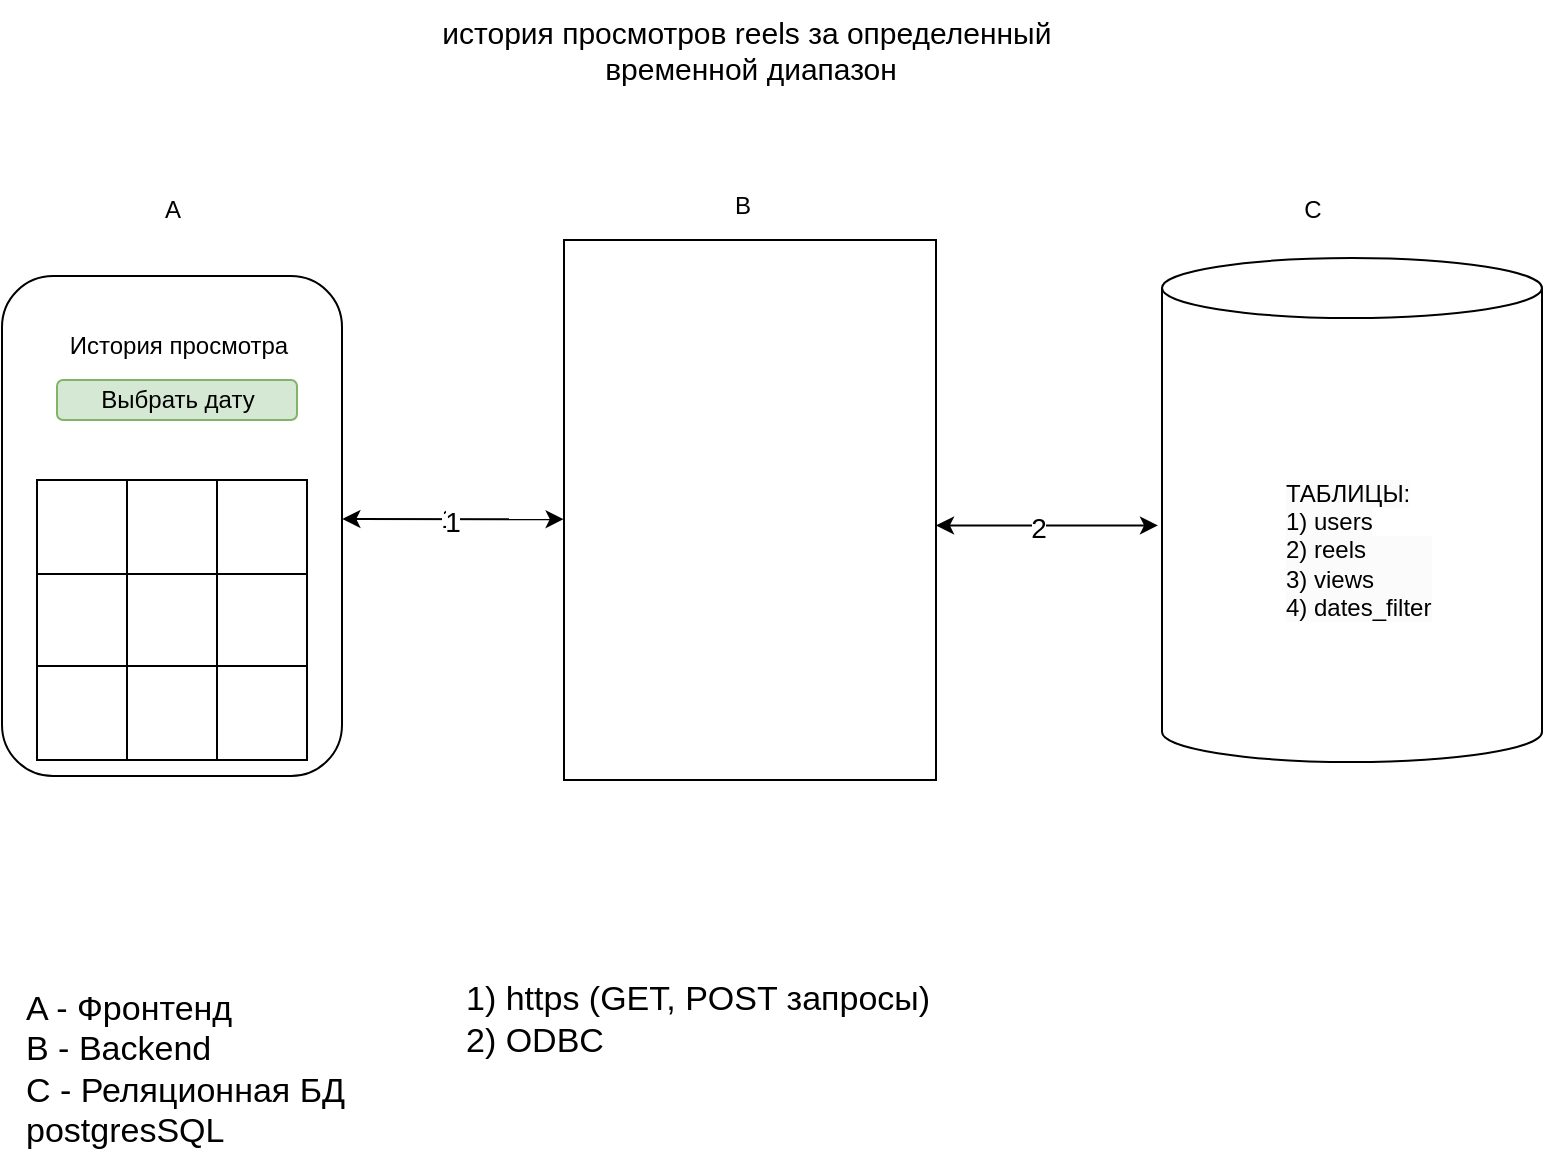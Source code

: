 <mxfile version="24.8.3">
  <diagram name="Страница — 1" id="PLsbrn37xf1wtGuixKVf">
    <mxGraphModel dx="1744" dy="940" grid="1" gridSize="10" guides="1" tooltips="1" connect="1" arrows="1" fold="1" page="1" pageScale="1" pageWidth="827" pageHeight="1169" math="0" shadow="0">
      <root>
        <mxCell id="0" />
        <mxCell id="1" parent="0" />
        <mxCell id="WHvnlw6YlJqIaomOaeFl-2" value="" style="rounded=1;whiteSpace=wrap;html=1;" parent="1" vertex="1">
          <mxGeometry x="40" y="278" width="170" height="250" as="geometry" />
        </mxCell>
        <mxCell id="WHvnlw6YlJqIaomOaeFl-5" value="" style="verticalLabelPosition=bottom;verticalAlign=top;html=1;shape=mxgraph.basic.rect;fillColor2=none;strokeWidth=1;size=20;indent=5;" parent="1" vertex="1">
          <mxGeometry x="321" y="260" width="186" height="270" as="geometry" />
        </mxCell>
        <mxCell id="WHvnlw6YlJqIaomOaeFl-7" value="" style="shape=cylinder3;whiteSpace=wrap;html=1;boundedLbl=1;backgroundOutline=1;size=15;align=left;" parent="1" vertex="1">
          <mxGeometry x="620" y="269" width="190" height="252" as="geometry" />
        </mxCell>
        <mxCell id="WHvnlw6YlJqIaomOaeFl-8" value="&lt;font style=&quot;font-size: 15px;&quot;&gt;история просмотров reels за определенный&amp;nbsp;&lt;/font&gt;&lt;div style=&quot;font-size: 15px;&quot;&gt;&lt;font style=&quot;font-size: 15px;&quot;&gt;временной диапазон&lt;/font&gt;&lt;/div&gt;" style="text;html=1;align=center;verticalAlign=middle;resizable=0;points=[];autosize=1;strokeColor=none;fillColor=none;" parent="1" vertex="1">
          <mxGeometry x="249" y="140" width="330" height="50" as="geometry" />
        </mxCell>
        <mxCell id="WHvnlw6YlJqIaomOaeFl-9" value="A" style="text;html=1;align=center;verticalAlign=middle;resizable=0;points=[];autosize=1;strokeColor=none;fillColor=none;" parent="1" vertex="1">
          <mxGeometry x="110" y="230" width="30" height="30" as="geometry" />
        </mxCell>
        <mxCell id="WHvnlw6YlJqIaomOaeFl-11" value="B" style="text;html=1;align=center;verticalAlign=middle;resizable=0;points=[];autosize=1;strokeColor=none;fillColor=none;" parent="1" vertex="1">
          <mxGeometry x="395" y="228" width="30" height="30" as="geometry" />
        </mxCell>
        <mxCell id="WHvnlw6YlJqIaomOaeFl-12" value="C" style="text;html=1;align=center;verticalAlign=middle;resizable=0;points=[];autosize=1;strokeColor=none;fillColor=none;" parent="1" vertex="1">
          <mxGeometry x="680" y="230" width="30" height="30" as="geometry" />
        </mxCell>
        <mxCell id="WHvnlw6YlJqIaomOaeFl-13" value="&lt;font style=&quot;font-size: 17px;&quot;&gt;A - Фронтенд&lt;/font&gt;&lt;div style=&quot;font-size: 17px;&quot;&gt;&lt;font style=&quot;font-size: 17px;&quot;&gt;B - Backend&lt;/font&gt;&lt;/div&gt;&lt;div style=&quot;font-size: 17px;&quot;&gt;&lt;font style=&quot;font-size: 17px;&quot;&gt;C - Реляционная БД&amp;nbsp;&lt;/font&gt;&lt;/div&gt;&lt;div style=&quot;font-size: 17px;&quot;&gt;&lt;font style=&quot;font-size: 17px;&quot;&gt;postgresSQL&lt;/font&gt;&lt;/div&gt;" style="text;html=1;align=left;verticalAlign=middle;resizable=0;points=[];autosize=1;strokeColor=none;fillColor=none;" parent="1" vertex="1">
          <mxGeometry x="50" y="625" width="190" height="100" as="geometry" />
        </mxCell>
        <mxCell id="WHvnlw6YlJqIaomOaeFl-18" value="" style="endArrow=classic;startArrow=classic;html=1;rounded=0;entryX=-0.001;entryY=0.517;entryDx=0;entryDy=0;entryPerimeter=0;exitX=1.001;exitY=0.486;exitDx=0;exitDy=0;exitPerimeter=0;" parent="1" source="WHvnlw6YlJqIaomOaeFl-2" target="WHvnlw6YlJqIaomOaeFl-5" edge="1">
          <mxGeometry width="50" height="50" relative="1" as="geometry">
            <mxPoint x="230" y="420" as="sourcePoint" />
            <mxPoint x="280" y="370" as="targetPoint" />
          </mxGeometry>
        </mxCell>
        <mxCell id="WHvnlw6YlJqIaomOaeFl-21" value="&lt;font style=&quot;font-size: 14px;&quot;&gt;1&lt;/font&gt;" style="edgeLabel;html=1;align=center;verticalAlign=middle;resizable=0;points=[];" parent="WHvnlw6YlJqIaomOaeFl-18" vertex="1" connectable="0">
          <mxGeometry x="-0.042" y="1" relative="1" as="geometry">
            <mxPoint as="offset" />
          </mxGeometry>
        </mxCell>
        <mxCell id="WHvnlw6YlJqIaomOaeFl-22" value="&lt;font style=&quot;font-size: 14px;&quot;&gt;1&lt;/font&gt;" style="edgeLabel;html=1;align=center;verticalAlign=middle;resizable=0;points=[];" parent="WHvnlw6YlJqIaomOaeFl-18" vertex="1" connectable="0">
          <mxGeometry x="-0.005" y="-1" relative="1" as="geometry">
            <mxPoint as="offset" />
          </mxGeometry>
        </mxCell>
        <mxCell id="WHvnlw6YlJqIaomOaeFl-19" value="" style="endArrow=classic;startArrow=classic;html=1;rounded=0;entryX=-0.001;entryY=0.517;entryDx=0;entryDy=0;entryPerimeter=0;exitX=1.001;exitY=0.486;exitDx=0;exitDy=0;exitPerimeter=0;" parent="1" edge="1">
          <mxGeometry width="50" height="50" relative="1" as="geometry">
            <mxPoint x="507" y="402.7" as="sourcePoint" />
            <mxPoint x="618" y="402.7" as="targetPoint" />
          </mxGeometry>
        </mxCell>
        <mxCell id="WHvnlw6YlJqIaomOaeFl-23" value="&lt;font style=&quot;font-size: 14px;&quot;&gt;2&lt;/font&gt;" style="edgeLabel;html=1;align=center;verticalAlign=middle;resizable=0;points=[];" parent="WHvnlw6YlJqIaomOaeFl-19" vertex="1" connectable="0">
          <mxGeometry x="-0.08" y="-1" relative="1" as="geometry">
            <mxPoint as="offset" />
          </mxGeometry>
        </mxCell>
        <mxCell id="WHvnlw6YlJqIaomOaeFl-26" value="&lt;font style=&quot;font-size: 17px;&quot;&gt;1)&amp;nbsp;&lt;span style=&quot;text-align: center;&quot;&gt;https (GET, POST запросы)&lt;/span&gt;&lt;/font&gt;&lt;div style=&quot;font-size: 17px;&quot;&gt;&lt;span style=&quot;text-align: center;&quot;&gt;&lt;font style=&quot;font-size: 17px;&quot;&gt;2) ODBC&lt;/font&gt;&lt;/span&gt;&lt;/div&gt;" style="text;html=1;align=left;verticalAlign=middle;resizable=0;points=[];autosize=1;strokeColor=none;fillColor=none;" parent="1" vertex="1">
          <mxGeometry x="270" y="625" width="260" height="50" as="geometry" />
        </mxCell>
        <mxCell id="WHvnlw6YlJqIaomOaeFl-28" value="" style="shape=table;startSize=0;container=1;collapsible=0;childLayout=tableLayout;fontSize=16;" parent="1" vertex="1">
          <mxGeometry x="57.5" y="380" width="135" height="140" as="geometry" />
        </mxCell>
        <mxCell id="WHvnlw6YlJqIaomOaeFl-29" value="" style="shape=tableRow;horizontal=0;startSize=0;swimlaneHead=0;swimlaneBody=0;strokeColor=inherit;top=0;left=0;bottom=0;right=0;collapsible=0;dropTarget=0;fillColor=none;points=[[0,0.5],[1,0.5]];portConstraint=eastwest;fontSize=16;" parent="WHvnlw6YlJqIaomOaeFl-28" vertex="1">
          <mxGeometry width="135" height="47" as="geometry" />
        </mxCell>
        <mxCell id="WHvnlw6YlJqIaomOaeFl-30" value="" style="shape=partialRectangle;html=1;whiteSpace=wrap;connectable=0;strokeColor=inherit;overflow=hidden;fillColor=none;top=0;left=0;bottom=0;right=0;pointerEvents=1;fontSize=16;" parent="WHvnlw6YlJqIaomOaeFl-29" vertex="1">
          <mxGeometry width="45" height="47" as="geometry">
            <mxRectangle width="45" height="47" as="alternateBounds" />
          </mxGeometry>
        </mxCell>
        <mxCell id="WHvnlw6YlJqIaomOaeFl-31" value="" style="shape=partialRectangle;html=1;whiteSpace=wrap;connectable=0;strokeColor=inherit;overflow=hidden;fillColor=none;top=0;left=0;bottom=0;right=0;pointerEvents=1;fontSize=16;" parent="WHvnlw6YlJqIaomOaeFl-29" vertex="1">
          <mxGeometry x="45" width="45" height="47" as="geometry">
            <mxRectangle width="45" height="47" as="alternateBounds" />
          </mxGeometry>
        </mxCell>
        <mxCell id="WHvnlw6YlJqIaomOaeFl-32" value="" style="shape=partialRectangle;html=1;whiteSpace=wrap;connectable=0;strokeColor=inherit;overflow=hidden;fillColor=none;top=0;left=0;bottom=0;right=0;pointerEvents=1;fontSize=16;" parent="WHvnlw6YlJqIaomOaeFl-29" vertex="1">
          <mxGeometry x="90" width="45" height="47" as="geometry">
            <mxRectangle width="45" height="47" as="alternateBounds" />
          </mxGeometry>
        </mxCell>
        <mxCell id="WHvnlw6YlJqIaomOaeFl-33" value="" style="shape=tableRow;horizontal=0;startSize=0;swimlaneHead=0;swimlaneBody=0;strokeColor=inherit;top=0;left=0;bottom=0;right=0;collapsible=0;dropTarget=0;fillColor=none;points=[[0,0.5],[1,0.5]];portConstraint=eastwest;fontSize=16;" parent="WHvnlw6YlJqIaomOaeFl-28" vertex="1">
          <mxGeometry y="47" width="135" height="46" as="geometry" />
        </mxCell>
        <mxCell id="WHvnlw6YlJqIaomOaeFl-34" value="" style="shape=partialRectangle;html=1;whiteSpace=wrap;connectable=0;strokeColor=inherit;overflow=hidden;fillColor=none;top=0;left=0;bottom=0;right=0;pointerEvents=1;fontSize=16;" parent="WHvnlw6YlJqIaomOaeFl-33" vertex="1">
          <mxGeometry width="45" height="46" as="geometry">
            <mxRectangle width="45" height="46" as="alternateBounds" />
          </mxGeometry>
        </mxCell>
        <mxCell id="WHvnlw6YlJqIaomOaeFl-35" value="" style="shape=partialRectangle;html=1;whiteSpace=wrap;connectable=0;strokeColor=inherit;overflow=hidden;fillColor=none;top=0;left=0;bottom=0;right=0;pointerEvents=1;fontSize=16;" parent="WHvnlw6YlJqIaomOaeFl-33" vertex="1">
          <mxGeometry x="45" width="45" height="46" as="geometry">
            <mxRectangle width="45" height="46" as="alternateBounds" />
          </mxGeometry>
        </mxCell>
        <mxCell id="WHvnlw6YlJqIaomOaeFl-36" value="" style="shape=partialRectangle;html=1;whiteSpace=wrap;connectable=0;strokeColor=inherit;overflow=hidden;fillColor=none;top=0;left=0;bottom=0;right=0;pointerEvents=1;fontSize=16;" parent="WHvnlw6YlJqIaomOaeFl-33" vertex="1">
          <mxGeometry x="90" width="45" height="46" as="geometry">
            <mxRectangle width="45" height="46" as="alternateBounds" />
          </mxGeometry>
        </mxCell>
        <mxCell id="WHvnlw6YlJqIaomOaeFl-37" value="" style="shape=tableRow;horizontal=0;startSize=0;swimlaneHead=0;swimlaneBody=0;strokeColor=inherit;top=0;left=0;bottom=0;right=0;collapsible=0;dropTarget=0;fillColor=none;points=[[0,0.5],[1,0.5]];portConstraint=eastwest;fontSize=16;" parent="WHvnlw6YlJqIaomOaeFl-28" vertex="1">
          <mxGeometry y="93" width="135" height="47" as="geometry" />
        </mxCell>
        <mxCell id="WHvnlw6YlJqIaomOaeFl-38" value="" style="shape=partialRectangle;html=1;whiteSpace=wrap;connectable=0;strokeColor=inherit;overflow=hidden;fillColor=none;top=0;left=0;bottom=0;right=0;pointerEvents=1;fontSize=16;" parent="WHvnlw6YlJqIaomOaeFl-37" vertex="1">
          <mxGeometry width="45" height="47" as="geometry">
            <mxRectangle width="45" height="47" as="alternateBounds" />
          </mxGeometry>
        </mxCell>
        <mxCell id="WHvnlw6YlJqIaomOaeFl-39" value="" style="shape=partialRectangle;html=1;whiteSpace=wrap;connectable=0;strokeColor=inherit;overflow=hidden;fillColor=none;top=0;left=0;bottom=0;right=0;pointerEvents=1;fontSize=16;" parent="WHvnlw6YlJqIaomOaeFl-37" vertex="1">
          <mxGeometry x="45" width="45" height="47" as="geometry">
            <mxRectangle width="45" height="47" as="alternateBounds" />
          </mxGeometry>
        </mxCell>
        <mxCell id="WHvnlw6YlJqIaomOaeFl-40" value="" style="shape=partialRectangle;html=1;whiteSpace=wrap;connectable=0;strokeColor=inherit;overflow=hidden;fillColor=none;top=0;left=0;bottom=0;right=0;pointerEvents=1;fontSize=16;" parent="WHvnlw6YlJqIaomOaeFl-37" vertex="1">
          <mxGeometry x="90" width="45" height="47" as="geometry">
            <mxRectangle width="45" height="47" as="alternateBounds" />
          </mxGeometry>
        </mxCell>
        <mxCell id="WHvnlw6YlJqIaomOaeFl-41" value="История просмотра&lt;div&gt;&lt;br&gt;&lt;/div&gt;" style="text;html=1;align=center;verticalAlign=middle;resizable=0;points=[];autosize=1;strokeColor=none;fillColor=none;" parent="1" vertex="1">
          <mxGeometry x="62.5" y="300" width="130" height="40" as="geometry" />
        </mxCell>
        <mxCell id="WHvnlw6YlJqIaomOaeFl-44" value="Выбрать дату" style="rounded=1;whiteSpace=wrap;html=1;fillColor=#d5e8d4;strokeColor=#82b366;" parent="1" vertex="1">
          <mxGeometry x="67.5" y="330" width="120" height="20" as="geometry" />
        </mxCell>
        <mxCell id="mYSCZKH5QNGIb94bGcKl-2" value="&lt;br&gt;&lt;span style=&quot;color: rgb(0, 0, 0); font-family: Helvetica; font-size: 12px; font-style: normal; font-variant-ligatures: normal; font-variant-caps: normal; font-weight: 400; letter-spacing: normal; orphans: 2; text-indent: 0px; text-transform: none; widows: 2; word-spacing: 0px; -webkit-text-stroke-width: 0px; white-space: normal; background-color: rgb(251, 251, 251); text-decoration-thickness: initial; text-decoration-style: initial; text-decoration-color: initial; float: none; display: inline !important;&quot;&gt;ТАБЛИЦЫ:&lt;/span&gt;&lt;br style=&quot;forced-color-adjust: none; color: rgb(0, 0, 0); font-family: Helvetica; font-size: 12px; font-style: normal; font-variant-ligatures: normal; font-variant-caps: normal; font-weight: 400; letter-spacing: normal; orphans: 2; text-indent: 0px; text-transform: none; widows: 2; word-spacing: 0px; -webkit-text-stroke-width: 0px; white-space: normal; background-color: rgb(251, 251, 251); text-decoration-thickness: initial; text-decoration-style: initial; text-decoration-color: initial;&quot;&gt;&lt;span style=&quot;color: rgb(0, 0, 0); font-family: Helvetica; font-size: 12px; font-style: normal; font-variant-ligatures: normal; font-variant-caps: normal; font-weight: 400; letter-spacing: normal; orphans: 2; text-indent: 0px; text-transform: none; widows: 2; word-spacing: 0px; -webkit-text-stroke-width: 0px; white-space: normal; background-color: rgb(251, 251, 251); text-decoration-thickness: initial; text-decoration-style: initial; text-decoration-color: initial; float: none; display: inline !important;&quot;&gt;1) users&lt;/span&gt;&lt;div style=&quot;forced-color-adjust: none; color: rgb(0, 0, 0); font-family: Helvetica; font-size: 12px; font-style: normal; font-variant-ligatures: normal; font-variant-caps: normal; font-weight: 400; letter-spacing: normal; orphans: 2; text-indent: 0px; text-transform: none; widows: 2; word-spacing: 0px; -webkit-text-stroke-width: 0px; white-space: normal; background-color: rgb(251, 251, 251); text-decoration-thickness: initial; text-decoration-style: initial; text-decoration-color: initial;&quot;&gt;2) reels&lt;/div&gt;&lt;div style=&quot;forced-color-adjust: none; color: rgb(0, 0, 0); font-family: Helvetica; font-size: 12px; font-style: normal; font-variant-ligatures: normal; font-variant-caps: normal; font-weight: 400; letter-spacing: normal; orphans: 2; text-indent: 0px; text-transform: none; widows: 2; word-spacing: 0px; -webkit-text-stroke-width: 0px; white-space: normal; background-color: rgb(251, 251, 251); text-decoration-thickness: initial; text-decoration-style: initial; text-decoration-color: initial;&quot;&gt;3)&amp;nbsp;views&lt;/div&gt;&lt;div style=&quot;forced-color-adjust: none; color: rgb(0, 0, 0); font-family: Helvetica; font-size: 12px; font-style: normal; font-variant-ligatures: normal; font-variant-caps: normal; font-weight: 400; letter-spacing: normal; orphans: 2; text-indent: 0px; text-transform: none; widows: 2; word-spacing: 0px; -webkit-text-stroke-width: 0px; white-space: normal; background-color: rgb(251, 251, 251); text-decoration-thickness: initial; text-decoration-style: initial; text-decoration-color: initial;&quot;&gt;4)&amp;nbsp;dates_filter&lt;/div&gt;&lt;div&gt;&lt;br/&gt;&lt;/div&gt;" style="text;html=1;align=left;verticalAlign=middle;resizable=0;points=[];autosize=1;strokeColor=none;fillColor=none;" vertex="1" parent="1">
          <mxGeometry x="680" y="360" width="100" height="110" as="geometry" />
        </mxCell>
      </root>
    </mxGraphModel>
  </diagram>
</mxfile>
